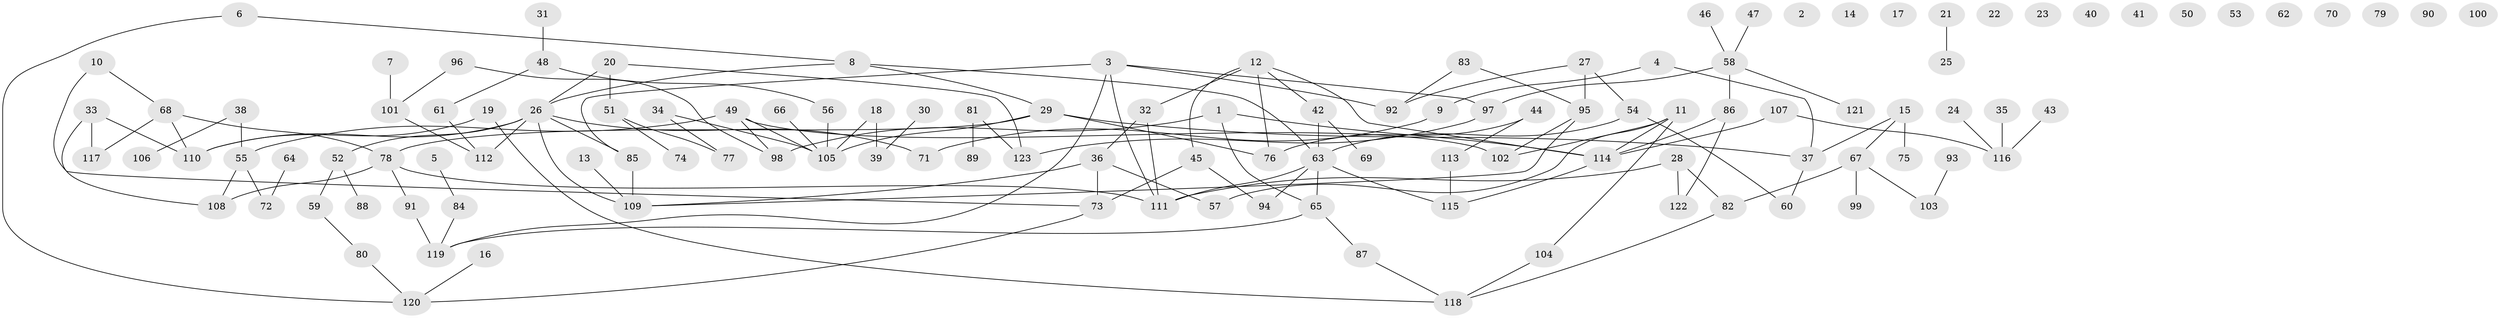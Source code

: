 // coarse degree distribution, {5: 0.046511627906976744, 0: 0.16279069767441862, 6: 0.05813953488372093, 4: 0.16279069767441862, 1: 0.20930232558139536, 2: 0.19767441860465115, 10: 0.011627906976744186, 9: 0.011627906976744186, 3: 0.12790697674418605, 8: 0.011627906976744186}
// Generated by graph-tools (version 1.1) at 2025/23/03/03/25 07:23:29]
// undirected, 123 vertices, 146 edges
graph export_dot {
graph [start="1"]
  node [color=gray90,style=filled];
  1;
  2;
  3;
  4;
  5;
  6;
  7;
  8;
  9;
  10;
  11;
  12;
  13;
  14;
  15;
  16;
  17;
  18;
  19;
  20;
  21;
  22;
  23;
  24;
  25;
  26;
  27;
  28;
  29;
  30;
  31;
  32;
  33;
  34;
  35;
  36;
  37;
  38;
  39;
  40;
  41;
  42;
  43;
  44;
  45;
  46;
  47;
  48;
  49;
  50;
  51;
  52;
  53;
  54;
  55;
  56;
  57;
  58;
  59;
  60;
  61;
  62;
  63;
  64;
  65;
  66;
  67;
  68;
  69;
  70;
  71;
  72;
  73;
  74;
  75;
  76;
  77;
  78;
  79;
  80;
  81;
  82;
  83;
  84;
  85;
  86;
  87;
  88;
  89;
  90;
  91;
  92;
  93;
  94;
  95;
  96;
  97;
  98;
  99;
  100;
  101;
  102;
  103;
  104;
  105;
  106;
  107;
  108;
  109;
  110;
  111;
  112;
  113;
  114;
  115;
  116;
  117;
  118;
  119;
  120;
  121;
  122;
  123;
  1 -- 65;
  1 -- 98;
  1 -- 114;
  3 -- 85;
  3 -- 92;
  3 -- 97;
  3 -- 111;
  3 -- 119;
  4 -- 9;
  4 -- 37;
  5 -- 84;
  6 -- 8;
  6 -- 120;
  7 -- 101;
  8 -- 26;
  8 -- 29;
  8 -- 63;
  9 -- 71;
  10 -- 68;
  10 -- 73;
  11 -- 57;
  11 -- 102;
  11 -- 104;
  11 -- 114;
  12 -- 32;
  12 -- 42;
  12 -- 45;
  12 -- 76;
  12 -- 114;
  13 -- 109;
  15 -- 37;
  15 -- 67;
  15 -- 75;
  16 -- 120;
  18 -- 39;
  18 -- 105;
  19 -- 110;
  19 -- 118;
  20 -- 26;
  20 -- 51;
  20 -- 123;
  21 -- 25;
  24 -- 116;
  26 -- 52;
  26 -- 71;
  26 -- 85;
  26 -- 109;
  26 -- 110;
  26 -- 112;
  27 -- 54;
  27 -- 92;
  27 -- 95;
  28 -- 82;
  28 -- 111;
  28 -- 122;
  29 -- 37;
  29 -- 76;
  29 -- 78;
  29 -- 105;
  30 -- 39;
  31 -- 48;
  32 -- 36;
  32 -- 111;
  33 -- 108;
  33 -- 110;
  33 -- 117;
  34 -- 77;
  34 -- 105;
  35 -- 116;
  36 -- 57;
  36 -- 73;
  36 -- 109;
  37 -- 60;
  38 -- 55;
  38 -- 106;
  42 -- 63;
  42 -- 69;
  43 -- 116;
  44 -- 76;
  44 -- 113;
  45 -- 73;
  45 -- 94;
  46 -- 58;
  47 -- 58;
  48 -- 56;
  48 -- 61;
  49 -- 55;
  49 -- 98;
  49 -- 102;
  49 -- 105;
  51 -- 74;
  51 -- 77;
  52 -- 59;
  52 -- 88;
  54 -- 60;
  54 -- 63;
  55 -- 72;
  55 -- 108;
  56 -- 105;
  58 -- 86;
  58 -- 97;
  58 -- 121;
  59 -- 80;
  61 -- 112;
  63 -- 65;
  63 -- 94;
  63 -- 111;
  63 -- 115;
  64 -- 72;
  65 -- 87;
  65 -- 119;
  66 -- 105;
  67 -- 82;
  67 -- 99;
  67 -- 103;
  68 -- 78;
  68 -- 110;
  68 -- 117;
  73 -- 120;
  78 -- 91;
  78 -- 108;
  78 -- 111;
  80 -- 120;
  81 -- 89;
  81 -- 123;
  82 -- 118;
  83 -- 92;
  83 -- 95;
  84 -- 119;
  85 -- 109;
  86 -- 114;
  86 -- 122;
  87 -- 118;
  91 -- 119;
  93 -- 103;
  95 -- 102;
  95 -- 109;
  96 -- 98;
  96 -- 101;
  97 -- 123;
  101 -- 112;
  104 -- 118;
  107 -- 114;
  107 -- 116;
  113 -- 115;
  114 -- 115;
}
